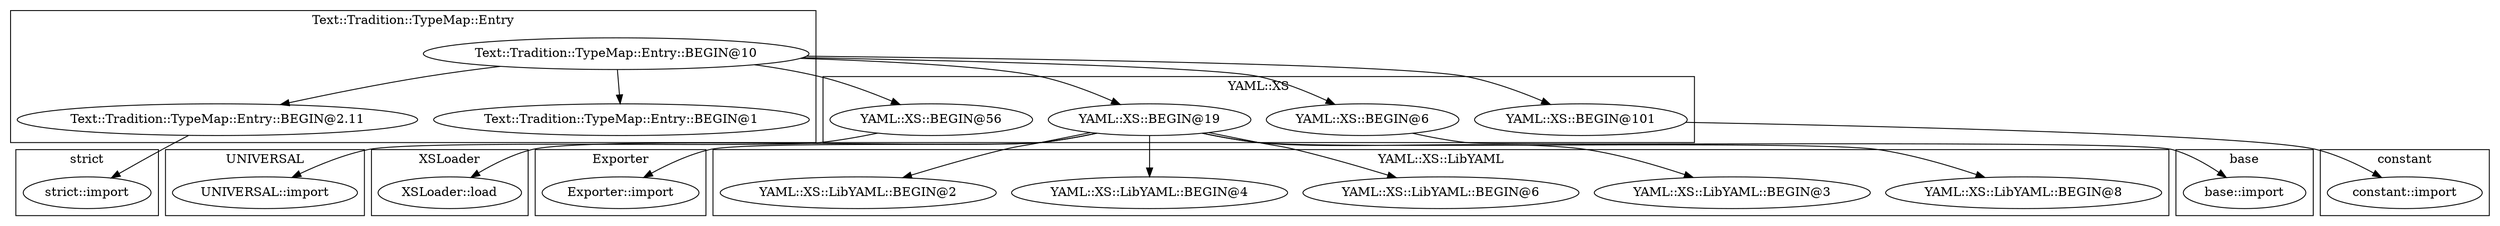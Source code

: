 digraph {
graph [overlap=false]
subgraph cluster_YAML_XS {
	label="YAML::XS";
	"YAML::XS::BEGIN@56";
	"YAML::XS::BEGIN@19";
	"YAML::XS::BEGIN@6";
	"YAML::XS::BEGIN@101";
}
subgraph cluster_constant {
	label="constant";
	"constant::import";
}
subgraph cluster_UNIVERSAL {
	label="UNIVERSAL";
	"UNIVERSAL::import";
}
subgraph cluster_XSLoader {
	label="XSLoader";
	"XSLoader::load";
}
subgraph cluster_base {
	label="base";
	"base::import";
}
subgraph cluster_Exporter {
	label="Exporter";
	"Exporter::import";
}
subgraph cluster_YAML_XS_LibYAML {
	label="YAML::XS::LibYAML";
	"YAML::XS::LibYAML::BEGIN@8";
	"YAML::XS::LibYAML::BEGIN@3";
	"YAML::XS::LibYAML::BEGIN@6";
	"YAML::XS::LibYAML::BEGIN@4";
	"YAML::XS::LibYAML::BEGIN@2";
}
subgraph cluster_strict {
	label="strict";
	"strict::import";
}
subgraph cluster_Text_Tradition_TypeMap_Entry {
	label="Text::Tradition::TypeMap::Entry";
	"Text::Tradition::TypeMap::Entry::BEGIN@2.11";
	"Text::Tradition::TypeMap::Entry::BEGIN@10";
	"Text::Tradition::TypeMap::Entry::BEGIN@1";
}
"YAML::XS::BEGIN@19" -> "YAML::XS::LibYAML::BEGIN@6";
"YAML::XS::BEGIN@56" -> "UNIVERSAL::import";
"YAML::XS::BEGIN@19" -> "YAML::XS::LibYAML::BEGIN@4";
"YAML::XS::BEGIN@101" -> "constant::import";
"YAML::XS::BEGIN@19" -> "YAML::XS::LibYAML::BEGIN@3";
"Text::Tradition::TypeMap::Entry::BEGIN@2.11" -> "strict::import";
"Text::Tradition::TypeMap::Entry::BEGIN@10" -> "YAML::XS::BEGIN@19";
"YAML::XS::BEGIN@19" -> "XSLoader::load";
"YAML::XS::BEGIN@19" -> "YAML::XS::LibYAML::BEGIN@8";
"YAML::XS::BEGIN@19" -> "Exporter::import";
"YAML::XS::BEGIN@6" -> "base::import";
"Text::Tradition::TypeMap::Entry::BEGIN@10" -> "YAML::XS::BEGIN@56";
"Text::Tradition::TypeMap::Entry::BEGIN@10" -> "Text::Tradition::TypeMap::Entry::BEGIN@2.11";
"YAML::XS::BEGIN@19" -> "YAML::XS::LibYAML::BEGIN@2";
"Text::Tradition::TypeMap::Entry::BEGIN@10" -> "YAML::XS::BEGIN@101";
"Text::Tradition::TypeMap::Entry::BEGIN@10" -> "YAML::XS::BEGIN@6";
"Text::Tradition::TypeMap::Entry::BEGIN@10" -> "Text::Tradition::TypeMap::Entry::BEGIN@1";
}

